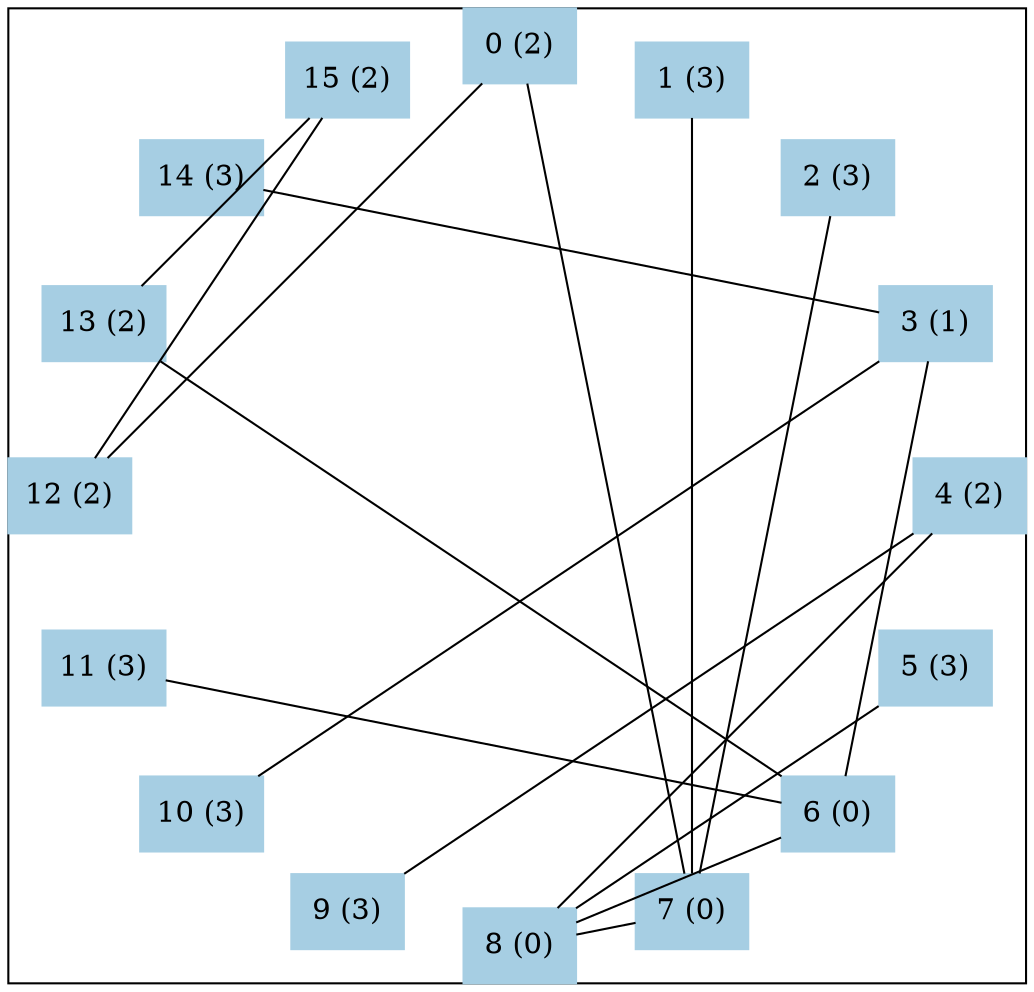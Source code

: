 graph test2 {
	graph [
		charset="utf-8",
		layout=neato
	];
	node [
		shape=box;
		style="solid, filled"
		colorscheme = paired12	];

	subgraph cluster_sub0 {
	node[ color=1 ]
	0[
		pos="5.000, 3.000!", 
		label="0 (2)"
	]
	1[
		pos="6.148, 2.772!", 
		label="1 (3)"
	]
	2[
		pos="7.121, 2.121!", 
		label="2 (3)"
	]
	3[
		pos="7.772, 1.148!", 
		label="3 (1)"
	]
	4[
		pos="8.000, 0.000!", 
		label="4 (2)"
	]
	5[
		pos="7.772, -1.148!", 
		label="5 (3)"
	]
	6[
		pos="7.121, -2.121!", 
		label="6 (0)"
	]
	7[
		pos="6.148, -2.772!", 
		label="7 (0)"
	]
	8[
		pos="5.000, -3.000!", 
		label="8 (0)"
	]
	9[
		pos="3.852, -2.772!", 
		label="9 (3)"
	]
	10[
		pos="2.879, -2.121!", 
		label="10 (3)"
	]
	11[
		pos="2.228, -1.148!", 
		label="11 (3)"
	]
	12[
		pos="2.000, 0.000!", 
		label="12 (2)"
	]
	13[
		pos="2.228, 1.148!", 
		label="13 (2)"
	]
	14[
		pos="2.879, 2.121!", 
		label="14 (3)"
	]
	15[
		pos="3.852, 2.772!", 
		label="15 (2)"
	]
	}

	0--12
	0--7
	1--7
	2--7
	3--6
	3--10
	3--14
	4--9
	4--8
	5--8
	6--8
	6--13
	6--11
	7--8
	12--15
	13--15
}
